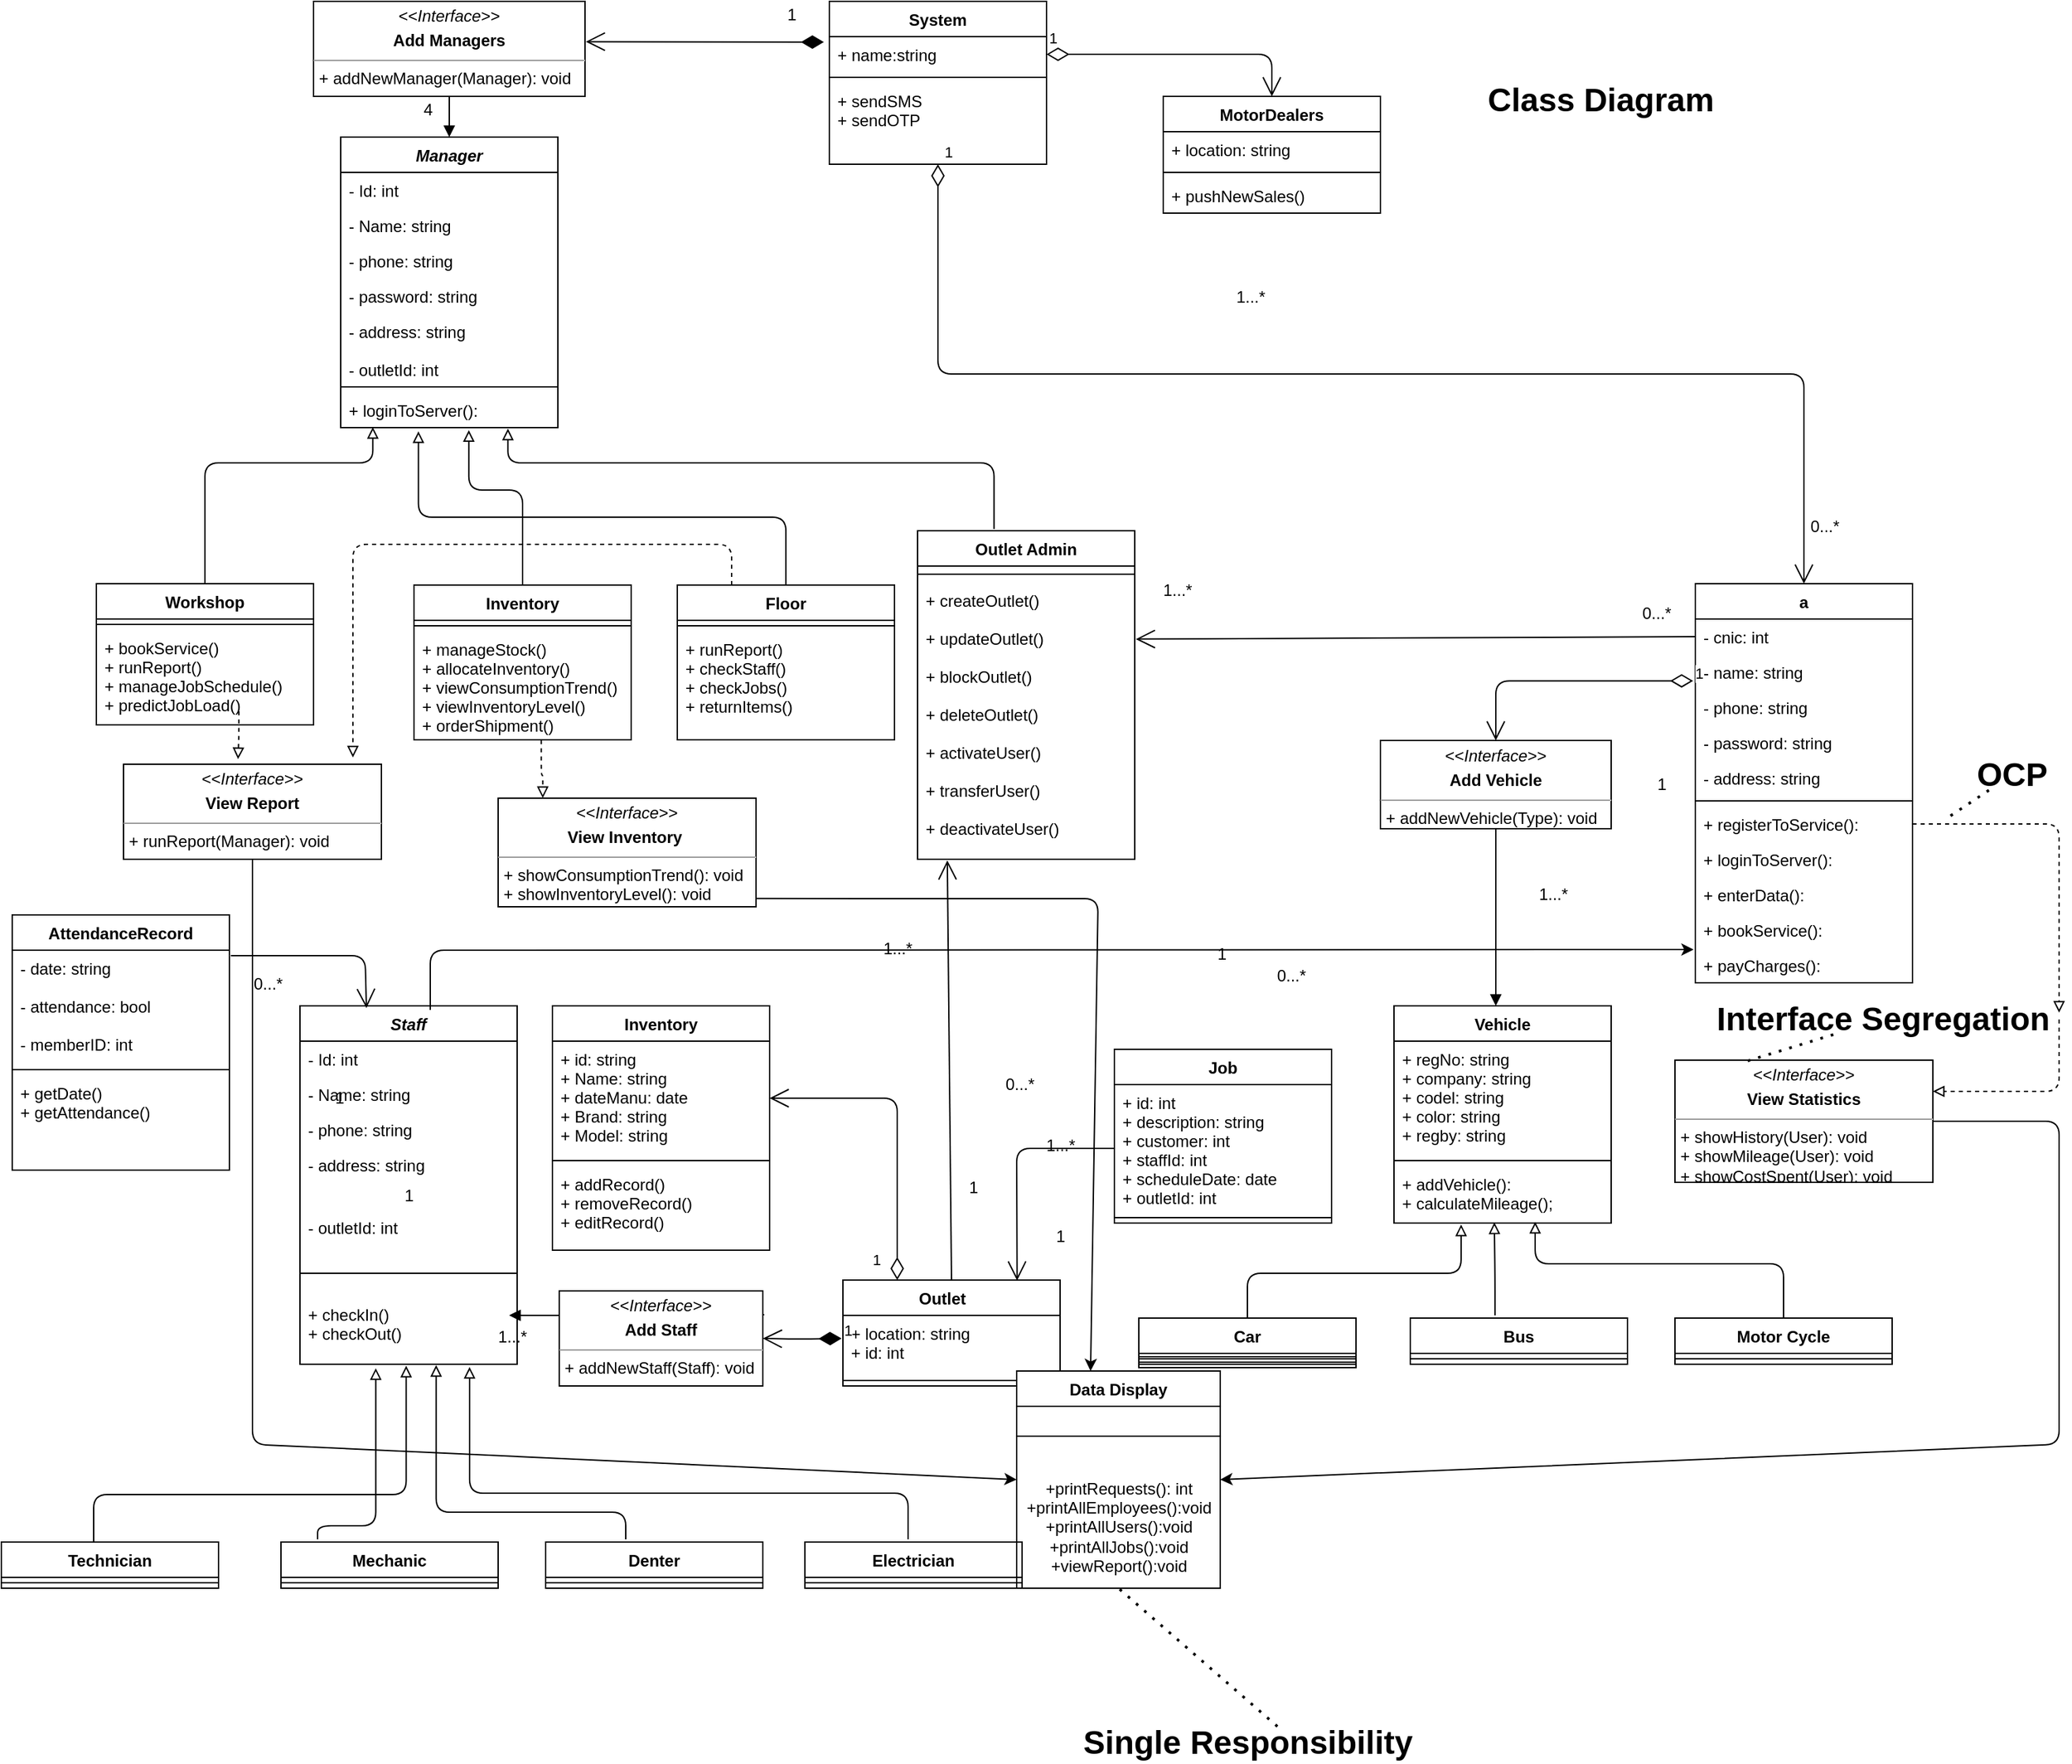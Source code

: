 <mxfile version="20.2.3" type="device"><diagram id="C5RBs43oDa-KdzZeNtuy" name="Page-1"><mxGraphModel dx="4634" dy="8947" grid="1" gridSize="10" guides="1" tooltips="1" connect="1" arrows="1" fold="1" page="1" pageScale="1" pageWidth="827" pageHeight="1169" math="0" shadow="0"><root><mxCell id="WIyWlLk6GJQsqaUBKTNV-0"/><mxCell id="WIyWlLk6GJQsqaUBKTNV-1" parent="WIyWlLk6GJQsqaUBKTNV-0"/><mxCell id="b0zHj504cMu1iplkl8g_-4" value="a" style="swimlane;fontStyle=1;align=center;verticalAlign=top;childLayout=stackLayout;horizontal=1;startSize=26;horizontalStack=0;resizeParent=1;resizeParentMax=0;resizeLast=0;collapsible=1;marginBottom=0;" parent="WIyWlLk6GJQsqaUBKTNV-1" vertex="1"><mxGeometry x="-2060" y="-7754" width="160" height="294" as="geometry"><mxRectangle x="1400" y="380" width="60" height="26" as="alternateBounds"/></mxGeometry></mxCell><mxCell id="b0zHj504cMu1iplkl8g_-5" value="- cnic: int&#10;" style="text;strokeColor=none;fillColor=none;align=left;verticalAlign=top;spacingLeft=4;spacingRight=4;overflow=hidden;rotatable=0;points=[[0,0.5],[1,0.5]];portConstraint=eastwest;" parent="b0zHj504cMu1iplkl8g_-4" vertex="1"><mxGeometry y="26" width="160" height="26" as="geometry"/></mxCell><mxCell id="b0zHj504cMu1iplkl8g_-8" value="- name: string&#10;&#10;" style="text;strokeColor=none;fillColor=none;align=left;verticalAlign=top;spacingLeft=4;spacingRight=4;overflow=hidden;rotatable=0;points=[[0,0.5],[1,0.5]];portConstraint=eastwest;" parent="b0zHj504cMu1iplkl8g_-4" vertex="1"><mxGeometry y="52" width="160" height="26" as="geometry"/></mxCell><mxCell id="b0zHj504cMu1iplkl8g_-9" value="- phone: string&#10;&#10;" style="text;strokeColor=none;fillColor=none;align=left;verticalAlign=top;spacingLeft=4;spacingRight=4;overflow=hidden;rotatable=0;points=[[0,0.5],[1,0.5]];portConstraint=eastwest;" parent="b0zHj504cMu1iplkl8g_-4" vertex="1"><mxGeometry y="78" width="160" height="26" as="geometry"/></mxCell><mxCell id="b0zHj504cMu1iplkl8g_-7" value="- password: string" style="text;strokeColor=none;fillColor=none;align=left;verticalAlign=top;spacingLeft=4;spacingRight=4;overflow=hidden;rotatable=0;points=[[0,0.5],[1,0.5]];portConstraint=eastwest;" parent="b0zHj504cMu1iplkl8g_-4" vertex="1"><mxGeometry y="104" width="160" height="26" as="geometry"/></mxCell><mxCell id="b0zHj504cMu1iplkl8g_-12" value="- address: string" style="text;strokeColor=none;fillColor=none;align=left;verticalAlign=top;spacingLeft=4;spacingRight=4;overflow=hidden;rotatable=0;points=[[0,0.5],[1,0.5]];portConstraint=eastwest;" parent="b0zHj504cMu1iplkl8g_-4" vertex="1"><mxGeometry y="130" width="160" height="26" as="geometry"/></mxCell><mxCell id="b0zHj504cMu1iplkl8g_-6" value="" style="line;strokeWidth=1;fillColor=none;align=left;verticalAlign=middle;spacingTop=-1;spacingLeft=3;spacingRight=3;rotatable=0;labelPosition=right;points=[];portConstraint=eastwest;" parent="b0zHj504cMu1iplkl8g_-4" vertex="1"><mxGeometry y="156" width="160" height="8" as="geometry"/></mxCell><mxCell id="b0zHj504cMu1iplkl8g_-10" value="+ registerToService(): &#10;&#10;" style="text;strokeColor=none;fillColor=none;align=left;verticalAlign=top;spacingLeft=4;spacingRight=4;overflow=hidden;rotatable=0;points=[[0,0.5],[1,0.5]];portConstraint=eastwest;" parent="b0zHj504cMu1iplkl8g_-4" vertex="1"><mxGeometry y="164" width="160" height="26" as="geometry"/></mxCell><mxCell id="b0zHj504cMu1iplkl8g_-17" value="+ loginToServer(): &#10;&#10;" style="text;strokeColor=none;fillColor=none;align=left;verticalAlign=top;spacingLeft=4;spacingRight=4;overflow=hidden;rotatable=0;points=[[0,0.5],[1,0.5]];portConstraint=eastwest;" parent="b0zHj504cMu1iplkl8g_-4" vertex="1"><mxGeometry y="190" width="160" height="26" as="geometry"/></mxCell><mxCell id="b0zHj504cMu1iplkl8g_-18" value="+ enterData(): &#10;&#10;" style="text;strokeColor=none;fillColor=none;align=left;verticalAlign=top;spacingLeft=4;spacingRight=4;overflow=hidden;rotatable=0;points=[[0,0.5],[1,0.5]];portConstraint=eastwest;" parent="b0zHj504cMu1iplkl8g_-4" vertex="1"><mxGeometry y="216" width="160" height="26" as="geometry"/></mxCell><mxCell id="b0zHj504cMu1iplkl8g_-19" value="+ bookService(): &#10;&#10;" style="text;strokeColor=none;fillColor=none;align=left;verticalAlign=top;spacingLeft=4;spacingRight=4;overflow=hidden;rotatable=0;points=[[0,0.5],[1,0.5]];portConstraint=eastwest;" parent="b0zHj504cMu1iplkl8g_-4" vertex="1"><mxGeometry y="242" width="160" height="26" as="geometry"/></mxCell><mxCell id="b0zHj504cMu1iplkl8g_-20" value="+ payCharges(): &#10;&#10;" style="text;strokeColor=none;fillColor=none;align=left;verticalAlign=top;spacingLeft=4;spacingRight=4;overflow=hidden;rotatable=0;points=[[0,0.5],[1,0.5]];portConstraint=eastwest;" parent="b0zHj504cMu1iplkl8g_-4" vertex="1"><mxGeometry y="268" width="160" height="26" as="geometry"/></mxCell><mxCell id="b0zHj504cMu1iplkl8g_-13" value="Manager" style="swimlane;fontStyle=3;align=center;verticalAlign=top;childLayout=stackLayout;horizontal=1;startSize=26;horizontalStack=0;resizeParent=1;resizeParentMax=0;resizeLast=0;collapsible=1;marginBottom=0;" parent="WIyWlLk6GJQsqaUBKTNV-1" vertex="1"><mxGeometry x="-3058" y="-8083" width="160" height="214" as="geometry"/></mxCell><mxCell id="b0zHj504cMu1iplkl8g_-14" value="- Id: int" style="text;strokeColor=none;fillColor=none;align=left;verticalAlign=top;spacingLeft=4;spacingRight=4;overflow=hidden;rotatable=0;points=[[0,0.5],[1,0.5]];portConstraint=eastwest;" parent="b0zHj504cMu1iplkl8g_-13" vertex="1"><mxGeometry y="26" width="160" height="26" as="geometry"/></mxCell><mxCell id="b0zHj504cMu1iplkl8g_-22" value="- Name: string" style="text;strokeColor=none;fillColor=none;align=left;verticalAlign=top;spacingLeft=4;spacingRight=4;overflow=hidden;rotatable=0;points=[[0,0.5],[1,0.5]];portConstraint=eastwest;" parent="b0zHj504cMu1iplkl8g_-13" vertex="1"><mxGeometry y="52" width="160" height="26" as="geometry"/></mxCell><mxCell id="b0zHj504cMu1iplkl8g_-28" value="- phone: string" style="text;strokeColor=none;fillColor=none;align=left;verticalAlign=top;spacingLeft=4;spacingRight=4;overflow=hidden;rotatable=0;points=[[0,0.5],[1,0.5]];portConstraint=eastwest;" parent="b0zHj504cMu1iplkl8g_-13" vertex="1"><mxGeometry y="78" width="160" height="26" as="geometry"/></mxCell><mxCell id="b0zHj504cMu1iplkl8g_-29" value="- password: string" style="text;strokeColor=none;fillColor=none;align=left;verticalAlign=top;spacingLeft=4;spacingRight=4;overflow=hidden;rotatable=0;points=[[0,0.5],[1,0.5]];portConstraint=eastwest;" parent="b0zHj504cMu1iplkl8g_-13" vertex="1"><mxGeometry y="104" width="160" height="26" as="geometry"/></mxCell><mxCell id="b0zHj504cMu1iplkl8g_-37" value="- address: string&#10;&#10;- outletId: int" style="text;strokeColor=none;fillColor=none;align=left;verticalAlign=top;spacingLeft=4;spacingRight=4;overflow=hidden;rotatable=0;points=[[0,0.5],[1,0.5]];portConstraint=eastwest;" parent="b0zHj504cMu1iplkl8g_-13" vertex="1"><mxGeometry y="130" width="160" height="50" as="geometry"/></mxCell><mxCell id="b0zHj504cMu1iplkl8g_-15" value="" style="line;strokeWidth=1;fillColor=none;align=left;verticalAlign=middle;spacingTop=-1;spacingLeft=3;spacingRight=3;rotatable=0;labelPosition=right;points=[];portConstraint=eastwest;" parent="b0zHj504cMu1iplkl8g_-13" vertex="1"><mxGeometry y="180" width="160" height="8" as="geometry"/></mxCell><mxCell id="b0zHj504cMu1iplkl8g_-16" value="+ loginToServer(): " style="text;strokeColor=none;fillColor=none;align=left;verticalAlign=top;spacingLeft=4;spacingRight=4;overflow=hidden;rotatable=0;points=[[0,0.5],[1,0.5]];portConstraint=eastwest;" parent="b0zHj504cMu1iplkl8g_-13" vertex="1"><mxGeometry y="188" width="160" height="26" as="geometry"/></mxCell><mxCell id="b0zHj504cMu1iplkl8g_-43" value="Floor" style="swimlane;fontStyle=1;align=center;verticalAlign=top;childLayout=stackLayout;horizontal=1;startSize=26;horizontalStack=0;resizeParent=1;resizeParentMax=0;resizeLast=0;collapsible=1;marginBottom=0;" parent="WIyWlLk6GJQsqaUBKTNV-1" vertex="1"><mxGeometry x="-2810" y="-7753" width="160" height="114" as="geometry"/></mxCell><mxCell id="b0zHj504cMu1iplkl8g_-45" value="" style="line;strokeWidth=1;fillColor=none;align=left;verticalAlign=middle;spacingTop=-1;spacingLeft=3;spacingRight=3;rotatable=0;labelPosition=right;points=[];portConstraint=eastwest;" parent="b0zHj504cMu1iplkl8g_-43" vertex="1"><mxGeometry y="26" width="160" height="8" as="geometry"/></mxCell><mxCell id="b0zHj504cMu1iplkl8g_-46" value="+ runReport()&#10;+ checkStaff()&#10;+ checkJobs()&#10;+ returnItems()" style="text;strokeColor=none;fillColor=none;align=left;verticalAlign=top;spacingLeft=4;spacingRight=4;overflow=hidden;rotatable=0;points=[[0,0.5],[1,0.5]];portConstraint=eastwest;" parent="b0zHj504cMu1iplkl8g_-43" vertex="1"><mxGeometry y="34" width="160" height="80" as="geometry"/></mxCell><mxCell id="b0zHj504cMu1iplkl8g_-47" value="Inventory" style="swimlane;fontStyle=1;align=center;verticalAlign=top;childLayout=stackLayout;horizontal=1;startSize=26;horizontalStack=0;resizeParent=1;resizeParentMax=0;resizeLast=0;collapsible=1;marginBottom=0;" parent="WIyWlLk6GJQsqaUBKTNV-1" vertex="1"><mxGeometry x="-3004" y="-7753" width="160" height="114" as="geometry"/></mxCell><mxCell id="b0zHj504cMu1iplkl8g_-49" value="" style="line;strokeWidth=1;fillColor=none;align=left;verticalAlign=middle;spacingTop=-1;spacingLeft=3;spacingRight=3;rotatable=0;labelPosition=right;points=[];portConstraint=eastwest;" parent="b0zHj504cMu1iplkl8g_-47" vertex="1"><mxGeometry y="26" width="160" height="8" as="geometry"/></mxCell><mxCell id="b0zHj504cMu1iplkl8g_-50" value="+ manageStock()&#10;+ allocateInventory()&#10;+ viewConsumptionTrend()&#10;+ viewInventoryLevel()&#10;+ orderShipment()" style="text;strokeColor=none;fillColor=none;align=left;verticalAlign=top;spacingLeft=4;spacingRight=4;overflow=hidden;rotatable=0;points=[[0,0.5],[1,0.5]];portConstraint=eastwest;" parent="b0zHj504cMu1iplkl8g_-47" vertex="1"><mxGeometry y="34" width="160" height="80" as="geometry"/></mxCell><mxCell id="b0zHj504cMu1iplkl8g_-51" value="Workshop" style="swimlane;fontStyle=1;align=center;verticalAlign=top;childLayout=stackLayout;horizontal=1;startSize=26;horizontalStack=0;resizeParent=1;resizeParentMax=0;resizeLast=0;collapsible=1;marginBottom=0;" parent="WIyWlLk6GJQsqaUBKTNV-1" vertex="1"><mxGeometry x="-3238" y="-7754" width="160" height="104" as="geometry"/></mxCell><mxCell id="b0zHj504cMu1iplkl8g_-53" value="" style="line;strokeWidth=1;fillColor=none;align=left;verticalAlign=middle;spacingTop=-1;spacingLeft=3;spacingRight=3;rotatable=0;labelPosition=right;points=[];portConstraint=eastwest;" parent="b0zHj504cMu1iplkl8g_-51" vertex="1"><mxGeometry y="26" width="160" height="8" as="geometry"/></mxCell><mxCell id="b0zHj504cMu1iplkl8g_-54" value="+ bookService()&#10;+ runReport()&#10;+ manageJobSchedule()&#10;+ predictJobLoad()" style="text;strokeColor=none;fillColor=none;align=left;verticalAlign=top;spacingLeft=4;spacingRight=4;overflow=hidden;rotatable=0;points=[[0,0.5],[1,0.5]];portConstraint=eastwest;" parent="b0zHj504cMu1iplkl8g_-51" vertex="1"><mxGeometry y="34" width="160" height="70" as="geometry"/></mxCell><mxCell id="b0zHj504cMu1iplkl8g_-55" value="" style="endArrow=block;html=1;endFill=0;edgeStyle=elbowEdgeStyle;elbow=vertical;exitX=0.5;exitY=0;exitDx=0;exitDy=0;entryX=0.148;entryY=0.988;entryDx=0;entryDy=0;entryPerimeter=0;" parent="WIyWlLk6GJQsqaUBKTNV-1" source="b0zHj504cMu1iplkl8g_-51" target="b0zHj504cMu1iplkl8g_-16" edge="1"><mxGeometry width="160" relative="1" as="geometry"><mxPoint x="-3078" y="-7853" as="sourcePoint"/><mxPoint x="-2918" y="-7853" as="targetPoint"/><Array as="points"><mxPoint x="-3008" y="-7843"/></Array></mxGeometry></mxCell><mxCell id="b0zHj504cMu1iplkl8g_-56" value="" style="endArrow=block;html=1;endFill=0;edgeStyle=elbowEdgeStyle;elbow=vertical;exitX=0.5;exitY=0;exitDx=0;exitDy=0;entryX=0.59;entryY=1.071;entryDx=0;entryDy=0;entryPerimeter=0;" parent="WIyWlLk6GJQsqaUBKTNV-1" source="b0zHj504cMu1iplkl8g_-47" target="b0zHj504cMu1iplkl8g_-16" edge="1"><mxGeometry width="160" relative="1" as="geometry"><mxPoint x="-3078" y="-7853" as="sourcePoint"/><mxPoint x="-2928" y="-7853" as="targetPoint"/><Array as="points"><mxPoint x="-2938" y="-7823"/><mxPoint x="-2968" y="-7793"/></Array></mxGeometry></mxCell><mxCell id="b0zHj504cMu1iplkl8g_-57" value="" style="endArrow=block;html=1;endFill=0;edgeStyle=elbowEdgeStyle;elbow=vertical;exitX=0.5;exitY=0;exitDx=0;exitDy=0;entryX=0.358;entryY=1.108;entryDx=0;entryDy=0;entryPerimeter=0;" parent="WIyWlLk6GJQsqaUBKTNV-1" source="b0zHj504cMu1iplkl8g_-43" target="b0zHj504cMu1iplkl8g_-16" edge="1"><mxGeometry width="160" relative="1" as="geometry"><mxPoint x="-3078" y="-7853" as="sourcePoint"/><mxPoint x="-2988" y="-7868" as="targetPoint"/><Array as="points"><mxPoint x="-2868" y="-7803"/><mxPoint x="-2828" y="-7813"/></Array></mxGeometry></mxCell><mxCell id="5NGVLAULUCb1kRHzk1OP-0" value="Outlet Admin" style="swimlane;fontStyle=1;align=center;verticalAlign=top;childLayout=stackLayout;horizontal=1;startSize=26;horizontalStack=0;resizeParent=1;resizeParentMax=0;resizeLast=0;collapsible=1;marginBottom=0;" parent="WIyWlLk6GJQsqaUBKTNV-1" vertex="1"><mxGeometry x="-2633" y="-7793" width="160" height="242" as="geometry"/></mxCell><mxCell id="5NGVLAULUCb1kRHzk1OP-6" value="" style="line;strokeWidth=1;fillColor=none;align=left;verticalAlign=middle;spacingTop=-1;spacingLeft=3;spacingRight=3;rotatable=0;labelPosition=right;points=[];portConstraint=eastwest;" parent="5NGVLAULUCb1kRHzk1OP-0" vertex="1"><mxGeometry y="26" width="160" height="12" as="geometry"/></mxCell><mxCell id="5NGVLAULUCb1kRHzk1OP-7" value="+ createOutlet()&#10;&#10;+ updateOutlet()&#10;&#10;+ blockOutlet()&#10;&#10;+ deleteOutlet()&#10;&#10;+ activateUser()&#10;&#10;+ transferUser()&#10;&#10;+ deactivateUser()" style="text;strokeColor=none;fillColor=none;align=left;verticalAlign=top;spacingLeft=4;spacingRight=4;overflow=hidden;rotatable=0;points=[[0,0.5],[1,0.5]];portConstraint=eastwest;" parent="5NGVLAULUCb1kRHzk1OP-0" vertex="1"><mxGeometry y="38" width="160" height="204" as="geometry"/></mxCell><mxCell id="5NGVLAULUCb1kRHzk1OP-8" value="" style="endArrow=block;html=1;endFill=0;edgeStyle=elbowEdgeStyle;elbow=vertical;exitX=0.352;exitY=-0.005;exitDx=0;exitDy=0;exitPerimeter=0;entryX=0.77;entryY=1.03;entryDx=0;entryDy=0;entryPerimeter=0;" parent="WIyWlLk6GJQsqaUBKTNV-1" source="5NGVLAULUCb1kRHzk1OP-0" target="b0zHj504cMu1iplkl8g_-16" edge="1"><mxGeometry width="160" relative="1" as="geometry"><mxPoint x="-2474.4" y="-7772.19" as="sourcePoint"/><mxPoint x="-2918" y="-7853" as="targetPoint"/><Array as="points"><mxPoint x="-2808" y="-7843"/><mxPoint x="-2878" y="-7853"/><mxPoint x="-2648" y="-7857"/><mxPoint x="-2888" y="-7503"/><mxPoint x="-2524.4" y="-7822.19"/></Array></mxGeometry></mxCell><mxCell id="DLVpcoAy-2oTK5VUTXc0-1" value="1...*" style="text;strokeColor=none;fillColor=none;align=left;verticalAlign=top;spacingLeft=4;spacingRight=4;overflow=hidden;rotatable=0;points=[[0,0.5],[1,0.5]];portConstraint=eastwest;" parent="WIyWlLk6GJQsqaUBKTNV-1" vertex="1"><mxGeometry x="-2458" y="-7763" width="40" height="22" as="geometry"/></mxCell><mxCell id="DLVpcoAy-2oTK5VUTXc0-2" value="0...*" style="text;strokeColor=none;fillColor=none;align=left;verticalAlign=top;spacingLeft=4;spacingRight=4;overflow=hidden;rotatable=0;points=[[0,0.5],[1,0.5]];portConstraint=eastwest;" parent="WIyWlLk6GJQsqaUBKTNV-1" vertex="1"><mxGeometry x="-2105" y="-7746" width="40" height="22" as="geometry"/></mxCell><mxCell id="DLVpcoAy-2oTK5VUTXc0-5" value="Outlet    " style="swimlane;fontStyle=1;align=center;verticalAlign=top;childLayout=stackLayout;horizontal=1;startSize=26;horizontalStack=0;resizeParent=1;resizeParentMax=0;resizeLast=0;collapsible=1;marginBottom=0;" parent="WIyWlLk6GJQsqaUBKTNV-1" vertex="1"><mxGeometry x="-2688" y="-7241" width="160" height="78" as="geometry"/></mxCell><mxCell id="DLVpcoAy-2oTK5VUTXc0-6" value="+ location: string&#10;+ id: int" style="text;strokeColor=none;fillColor=none;align=left;verticalAlign=top;spacingLeft=4;spacingRight=4;overflow=hidden;rotatable=0;points=[[0,0.5],[1,0.5]];portConstraint=eastwest;" parent="DLVpcoAy-2oTK5VUTXc0-5" vertex="1"><mxGeometry y="26" width="160" height="44" as="geometry"/></mxCell><mxCell id="DLVpcoAy-2oTK5VUTXc0-7" value="" style="line;strokeWidth=1;fillColor=none;align=left;verticalAlign=middle;spacingTop=-1;spacingLeft=3;spacingRight=3;rotatable=0;labelPosition=right;points=[];portConstraint=eastwest;" parent="DLVpcoAy-2oTK5VUTXc0-5" vertex="1"><mxGeometry y="70" width="160" height="8" as="geometry"/></mxCell><mxCell id="DLVpcoAy-2oTK5VUTXc0-11" value="1" style="text;strokeColor=none;fillColor=none;align=left;verticalAlign=top;spacingLeft=4;spacingRight=4;overflow=hidden;rotatable=0;points=[[0,0.5],[1,0.5]];portConstraint=eastwest;" parent="WIyWlLk6GJQsqaUBKTNV-1" vertex="1"><mxGeometry x="-2418" y="-7495" width="20" height="22" as="geometry"/></mxCell><mxCell id="DLVpcoAy-2oTK5VUTXc0-12" value="1&#10;" style="text;strokeColor=none;fillColor=none;align=left;verticalAlign=top;spacingLeft=4;spacingRight=4;overflow=hidden;rotatable=0;points=[[0,0.5],[1,0.5]];portConstraint=eastwest;" parent="WIyWlLk6GJQsqaUBKTNV-1" vertex="1"><mxGeometry x="-2758" y="-7233" width="40" height="22" as="geometry"/></mxCell><mxCell id="DLVpcoAy-2oTK5VUTXc0-14" value="1" style="text;strokeColor=none;fillColor=none;align=left;verticalAlign=top;spacingLeft=4;spacingRight=4;overflow=hidden;rotatable=0;points=[[0,0.5],[1,0.5]];portConstraint=eastwest;" parent="WIyWlLk6GJQsqaUBKTNV-1" vertex="1"><mxGeometry x="-2601" y="-7323" width="20" height="22" as="geometry"/></mxCell><mxCell id="DLVpcoAy-2oTK5VUTXc0-66" style="edgeStyle=orthogonalEdgeStyle;rounded=0;orthogonalLoop=1;jettySize=auto;html=1;entryX=0.5;entryY=0;entryDx=0;entryDy=0;strokeColor=none;" parent="WIyWlLk6GJQsqaUBKTNV-1" source="DLVpcoAy-2oTK5VUTXc0-16" edge="1"><mxGeometry relative="1" as="geometry"><mxPoint x="-3228" y="-7513" as="targetPoint"/></mxGeometry></mxCell><mxCell id="DLVpcoAy-2oTK5VUTXc0-16" value="Staff" style="swimlane;fontStyle=3;align=center;verticalAlign=top;childLayout=stackLayout;horizontal=1;startSize=26;horizontalStack=0;resizeParent=1;resizeParentMax=0;resizeLast=0;collapsible=1;marginBottom=0;" parent="WIyWlLk6GJQsqaUBKTNV-1" vertex="1"><mxGeometry x="-3088" y="-7443" width="160" height="264" as="geometry"/></mxCell><mxCell id="DLVpcoAy-2oTK5VUTXc0-17" value="- Id: int" style="text;strokeColor=none;fillColor=none;align=left;verticalAlign=top;spacingLeft=4;spacingRight=4;overflow=hidden;rotatable=0;points=[[0,0.5],[1,0.5]];portConstraint=eastwest;" parent="DLVpcoAy-2oTK5VUTXc0-16" vertex="1"><mxGeometry y="26" width="160" height="26" as="geometry"/></mxCell><mxCell id="DLVpcoAy-2oTK5VUTXc0-18" value="- Name: string" style="text;strokeColor=none;fillColor=none;align=left;verticalAlign=top;spacingLeft=4;spacingRight=4;overflow=hidden;rotatable=0;points=[[0,0.5],[1,0.5]];portConstraint=eastwest;" parent="DLVpcoAy-2oTK5VUTXc0-16" vertex="1"><mxGeometry y="52" width="160" height="26" as="geometry"/></mxCell><mxCell id="DLVpcoAy-2oTK5VUTXc0-19" value="- phone: string" style="text;strokeColor=none;fillColor=none;align=left;verticalAlign=top;spacingLeft=4;spacingRight=4;overflow=hidden;rotatable=0;points=[[0,0.5],[1,0.5]];portConstraint=eastwest;" parent="DLVpcoAy-2oTK5VUTXc0-16" vertex="1"><mxGeometry y="78" width="160" height="26" as="geometry"/></mxCell><mxCell id="DLVpcoAy-2oTK5VUTXc0-20" value="- address: string" style="text;strokeColor=none;fillColor=none;align=left;verticalAlign=top;spacingLeft=4;spacingRight=4;overflow=hidden;rotatable=0;points=[[0,0.5],[1,0.5]];portConstraint=eastwest;" parent="DLVpcoAy-2oTK5VUTXc0-16" vertex="1"><mxGeometry y="104" width="160" height="26" as="geometry"/></mxCell><mxCell id="MZCbKYlG8Q2o2EMKQ1zj-44" value="1" style="text;html=1;align=center;verticalAlign=middle;resizable=0;points=[];autosize=1;" parent="DLVpcoAy-2oTK5VUTXc0-16" vertex="1"><mxGeometry y="130" width="160" height="20" as="geometry"/></mxCell><mxCell id="DLVpcoAy-2oTK5VUTXc0-21" value="- outletId: int" style="text;strokeColor=none;fillColor=none;align=left;verticalAlign=top;spacingLeft=4;spacingRight=4;overflow=hidden;rotatable=0;points=[[0,0.5],[1,0.5]];portConstraint=eastwest;" parent="DLVpcoAy-2oTK5VUTXc0-16" vertex="1"><mxGeometry y="150" width="160" height="30" as="geometry"/></mxCell><mxCell id="DLVpcoAy-2oTK5VUTXc0-22" value="" style="line;strokeWidth=1;fillColor=none;align=left;verticalAlign=middle;spacingTop=-1;spacingLeft=3;spacingRight=3;rotatable=0;labelPosition=right;points=[];portConstraint=eastwest;" parent="DLVpcoAy-2oTK5VUTXc0-16" vertex="1"><mxGeometry y="180" width="160" height="34" as="geometry"/></mxCell><mxCell id="DLVpcoAy-2oTK5VUTXc0-23" value="+ checkIn()&#10;+ checkOut()" style="text;strokeColor=none;fillColor=none;align=left;verticalAlign=top;spacingLeft=4;spacingRight=4;overflow=hidden;rotatable=0;points=[[0,0.5],[1,0.5]];portConstraint=eastwest;" parent="DLVpcoAy-2oTK5VUTXc0-16" vertex="1"><mxGeometry y="214" width="160" height="50" as="geometry"/></mxCell><mxCell id="DLVpcoAy-2oTK5VUTXc0-24" value="Electrician" style="swimlane;fontStyle=1;align=center;verticalAlign=top;childLayout=stackLayout;horizontal=1;startSize=26;horizontalStack=0;resizeParent=1;resizeParentMax=0;resizeLast=0;collapsible=1;marginBottom=0;" parent="WIyWlLk6GJQsqaUBKTNV-1" vertex="1"><mxGeometry x="-2716" y="-7048" width="160" height="34" as="geometry"/></mxCell><mxCell id="DLVpcoAy-2oTK5VUTXc0-26" value="" style="line;strokeWidth=1;fillColor=none;align=left;verticalAlign=middle;spacingTop=-1;spacingLeft=3;spacingRight=3;rotatable=0;labelPosition=right;points=[];portConstraint=eastwest;" parent="DLVpcoAy-2oTK5VUTXc0-24" vertex="1"><mxGeometry y="26" width="160" height="8" as="geometry"/></mxCell><mxCell id="DLVpcoAy-2oTK5VUTXc0-28" value="Denter" style="swimlane;fontStyle=1;align=center;verticalAlign=top;childLayout=stackLayout;horizontal=1;startSize=26;horizontalStack=0;resizeParent=1;resizeParentMax=0;resizeLast=0;collapsible=1;marginBottom=0;" parent="WIyWlLk6GJQsqaUBKTNV-1" vertex="1"><mxGeometry x="-2907" y="-7048" width="160" height="34" as="geometry"/></mxCell><mxCell id="DLVpcoAy-2oTK5VUTXc0-30" value="" style="line;strokeWidth=1;fillColor=none;align=left;verticalAlign=middle;spacingTop=-1;spacingLeft=3;spacingRight=3;rotatable=0;labelPosition=right;points=[];portConstraint=eastwest;" parent="DLVpcoAy-2oTK5VUTXc0-28" vertex="1"><mxGeometry y="26" width="160" height="8" as="geometry"/></mxCell><mxCell id="DLVpcoAy-2oTK5VUTXc0-32" value="Technician" style="swimlane;fontStyle=1;align=center;verticalAlign=top;childLayout=stackLayout;horizontal=1;startSize=26;horizontalStack=0;resizeParent=1;resizeParentMax=0;resizeLast=0;collapsible=1;marginBottom=0;" parent="WIyWlLk6GJQsqaUBKTNV-1" vertex="1"><mxGeometry x="-3308" y="-7048" width="160" height="34" as="geometry"/></mxCell><mxCell id="DLVpcoAy-2oTK5VUTXc0-34" value="" style="line;strokeWidth=1;fillColor=none;align=left;verticalAlign=middle;spacingTop=-1;spacingLeft=3;spacingRight=3;rotatable=0;labelPosition=right;points=[];portConstraint=eastwest;" parent="DLVpcoAy-2oTK5VUTXc0-32" vertex="1"><mxGeometry y="26" width="160" height="8" as="geometry"/></mxCell><mxCell id="DLVpcoAy-2oTK5VUTXc0-36" value="" style="endArrow=block;html=1;endFill=0;edgeStyle=elbowEdgeStyle;elbow=vertical;entryX=0.489;entryY=1.022;entryDx=0;entryDy=0;entryPerimeter=0;exitX=0.425;exitY=0;exitDx=0;exitDy=0;exitPerimeter=0;" parent="WIyWlLk6GJQsqaUBKTNV-1" source="DLVpcoAy-2oTK5VUTXc0-32" target="DLVpcoAy-2oTK5VUTXc0-23" edge="1"><mxGeometry width="160" relative="1" as="geometry"><mxPoint x="-3228" y="-7070" as="sourcePoint"/><mxPoint x="-3038" y="-7059" as="targetPoint"/><Array as="points"><mxPoint x="-3118" y="-7083"/><mxPoint x="-3198" y="-7094"/><mxPoint x="-3148" y="-7064"/></Array></mxGeometry></mxCell><mxCell id="DLVpcoAy-2oTK5VUTXc0-37" value="" style="endArrow=block;html=1;endFill=0;edgeStyle=elbowEdgeStyle;elbow=vertical;entryX=0.627;entryY=1.013;entryDx=0;entryDy=0;entryPerimeter=0;" parent="WIyWlLk6GJQsqaUBKTNV-1" target="DLVpcoAy-2oTK5VUTXc0-23" edge="1"><mxGeometry width="160" relative="1" as="geometry"><mxPoint x="-2848" y="-7050" as="sourcePoint"/><mxPoint x="-3048" y="-7059" as="targetPoint"/><Array as="points"><mxPoint x="-2920" y="-7070"/><mxPoint x="-2978" y="-7023"/><mxPoint x="-3028" y="-7034"/><mxPoint x="-2988" y="-7094"/></Array></mxGeometry></mxCell><mxCell id="DLVpcoAy-2oTK5VUTXc0-38" value="" style="endArrow=block;html=1;endFill=0;edgeStyle=elbowEdgeStyle;elbow=vertical;entryX=0.781;entryY=1.041;entryDx=0;entryDy=0;entryPerimeter=0;" parent="WIyWlLk6GJQsqaUBKTNV-1" target="DLVpcoAy-2oTK5VUTXc0-23" edge="1"><mxGeometry width="160" relative="1" as="geometry"><mxPoint x="-2640" y="-7050" as="sourcePoint"/><mxPoint x="-2798" y="-7169" as="targetPoint"/><Array as="points"><mxPoint x="-2938" y="-7084"/></Array></mxGeometry></mxCell><mxCell id="DLVpcoAy-2oTK5VUTXc0-39" value="Mechanic" style="swimlane;fontStyle=1;align=center;verticalAlign=top;childLayout=stackLayout;horizontal=1;startSize=26;horizontalStack=0;resizeParent=1;resizeParentMax=0;resizeLast=0;collapsible=1;marginBottom=0;" parent="WIyWlLk6GJQsqaUBKTNV-1" vertex="1"><mxGeometry x="-3102" y="-7048" width="160" height="34" as="geometry"><mxRectangle x="-3102" y="-7048" width="90" height="26" as="alternateBounds"/></mxGeometry></mxCell><mxCell id="DLVpcoAy-2oTK5VUTXc0-41" value="" style="line;strokeWidth=1;fillColor=none;align=left;verticalAlign=middle;spacingTop=-1;spacingLeft=3;spacingRight=3;rotatable=0;labelPosition=right;points=[];portConstraint=eastwest;" parent="DLVpcoAy-2oTK5VUTXc0-39" vertex="1"><mxGeometry y="26" width="160" height="8" as="geometry"/></mxCell><mxCell id="DLVpcoAy-2oTK5VUTXc0-43" value="" style="endArrow=block;html=1;endFill=0;edgeStyle=elbowEdgeStyle;elbow=vertical;entryX=0.349;entryY=1.059;entryDx=0;entryDy=0;entryPerimeter=0;" parent="WIyWlLk6GJQsqaUBKTNV-1" target="DLVpcoAy-2oTK5VUTXc0-23" edge="1"><mxGeometry width="160" relative="1" as="geometry"><mxPoint x="-3075" y="-7050" as="sourcePoint"/><mxPoint x="-3041.6" y="-7120" as="targetPoint"/><Array as="points"><mxPoint x="-3060" y="-7060"/><mxPoint x="-3062" y="-7023"/><mxPoint x="-3068" y="-7124"/><mxPoint x="-3108" y="-7054"/><mxPoint x="-3188" y="-7084"/><mxPoint x="-3138" y="-7054"/></Array></mxGeometry></mxCell><mxCell id="DLVpcoAy-2oTK5VUTXc0-44" value="1...*" style="text;strokeColor=none;fillColor=none;align=left;verticalAlign=top;spacingLeft=4;spacingRight=4;overflow=hidden;rotatable=0;points=[[0,0.5],[1,0.5]];portConstraint=eastwest;" parent="WIyWlLk6GJQsqaUBKTNV-1" vertex="1"><mxGeometry x="-2948" y="-7213" width="40" height="22" as="geometry"/></mxCell><mxCell id="DLVpcoAy-2oTK5VUTXc0-45" value="System" style="swimlane;fontStyle=1;align=center;verticalAlign=top;childLayout=stackLayout;horizontal=1;startSize=26;horizontalStack=0;resizeParent=1;resizeParentMax=0;resizeLast=0;collapsible=1;marginBottom=0;" parent="WIyWlLk6GJQsqaUBKTNV-1" vertex="1"><mxGeometry x="-2698" y="-8183" width="160" height="120" as="geometry"/></mxCell><mxCell id="DLVpcoAy-2oTK5VUTXc0-46" value="+ name:string" style="text;strokeColor=none;fillColor=none;align=left;verticalAlign=top;spacingLeft=4;spacingRight=4;overflow=hidden;rotatable=0;points=[[0,0.5],[1,0.5]];portConstraint=eastwest;" parent="DLVpcoAy-2oTK5VUTXc0-45" vertex="1"><mxGeometry y="26" width="160" height="26" as="geometry"/></mxCell><mxCell id="DLVpcoAy-2oTK5VUTXc0-47" value="" style="line;strokeWidth=1;fillColor=none;align=left;verticalAlign=middle;spacingTop=-1;spacingLeft=3;spacingRight=3;rotatable=0;labelPosition=right;points=[];portConstraint=eastwest;" parent="DLVpcoAy-2oTK5VUTXc0-45" vertex="1"><mxGeometry y="52" width="160" height="8" as="geometry"/></mxCell><mxCell id="DLVpcoAy-2oTK5VUTXc0-48" value="+ sendSMS&#10;+ sendOTP" style="text;strokeColor=none;fillColor=none;align=left;verticalAlign=top;spacingLeft=4;spacingRight=4;overflow=hidden;rotatable=0;points=[[0,0.5],[1,0.5]];portConstraint=eastwest;" parent="DLVpcoAy-2oTK5VUTXc0-45" vertex="1"><mxGeometry y="60" width="160" height="60" as="geometry"/></mxCell><mxCell id="DLVpcoAy-2oTK5VUTXc0-52" value="MotorDealers" style="swimlane;fontStyle=1;align=center;verticalAlign=top;childLayout=stackLayout;horizontal=1;startSize=26;horizontalStack=0;resizeParent=1;resizeParentMax=0;resizeLast=0;collapsible=1;marginBottom=0;" parent="WIyWlLk6GJQsqaUBKTNV-1" vertex="1"><mxGeometry x="-2452" y="-8113" width="160" height="86" as="geometry"/></mxCell><mxCell id="DLVpcoAy-2oTK5VUTXc0-53" value="+ location: string" style="text;strokeColor=none;fillColor=none;align=left;verticalAlign=top;spacingLeft=4;spacingRight=4;overflow=hidden;rotatable=0;points=[[0,0.5],[1,0.5]];portConstraint=eastwest;" parent="DLVpcoAy-2oTK5VUTXc0-52" vertex="1"><mxGeometry y="26" width="160" height="26" as="geometry"/></mxCell><mxCell id="DLVpcoAy-2oTK5VUTXc0-54" value="" style="line;strokeWidth=1;fillColor=none;align=left;verticalAlign=middle;spacingTop=-1;spacingLeft=3;spacingRight=3;rotatable=0;labelPosition=right;points=[];portConstraint=eastwest;" parent="DLVpcoAy-2oTK5VUTXc0-52" vertex="1"><mxGeometry y="52" width="160" height="8" as="geometry"/></mxCell><mxCell id="DLVpcoAy-2oTK5VUTXc0-55" value="+ pushNewSales()" style="text;strokeColor=none;fillColor=none;align=left;verticalAlign=top;spacingLeft=4;spacingRight=4;overflow=hidden;rotatable=0;points=[[0,0.5],[1,0.5]];portConstraint=eastwest;" parent="DLVpcoAy-2oTK5VUTXc0-52" vertex="1"><mxGeometry y="60" width="160" height="26" as="geometry"/></mxCell><mxCell id="DLVpcoAy-2oTK5VUTXc0-62" value="AttendanceRecord" style="swimlane;fontStyle=1;align=center;verticalAlign=top;childLayout=stackLayout;horizontal=1;startSize=26;horizontalStack=0;resizeParent=1;resizeParentMax=0;resizeLast=0;collapsible=1;marginBottom=0;" parent="WIyWlLk6GJQsqaUBKTNV-1" vertex="1"><mxGeometry x="-3300" y="-7510" width="160" height="188" as="geometry"/></mxCell><mxCell id="DLVpcoAy-2oTK5VUTXc0-63" value="- date: string&#10;&#10;- attendance: bool&#10;&#10;- memberID: int" style="text;strokeColor=none;fillColor=none;align=left;verticalAlign=top;spacingLeft=4;spacingRight=4;overflow=hidden;rotatable=0;points=[[0,0.5],[1,0.5]];portConstraint=eastwest;" parent="DLVpcoAy-2oTK5VUTXc0-62" vertex="1"><mxGeometry y="26" width="160" height="84" as="geometry"/></mxCell><mxCell id="DLVpcoAy-2oTK5VUTXc0-64" value="" style="line;strokeWidth=1;fillColor=none;align=left;verticalAlign=middle;spacingTop=-1;spacingLeft=3;spacingRight=3;rotatable=0;labelPosition=right;points=[];portConstraint=eastwest;" parent="DLVpcoAy-2oTK5VUTXc0-62" vertex="1"><mxGeometry y="110" width="160" height="8" as="geometry"/></mxCell><mxCell id="DLVpcoAy-2oTK5VUTXc0-65" value="+ getDate()&#10;+ getAttendance()" style="text;strokeColor=none;fillColor=none;align=left;verticalAlign=top;spacingLeft=4;spacingRight=4;overflow=hidden;rotatable=0;points=[[0,0.5],[1,0.5]];portConstraint=eastwest;" parent="DLVpcoAy-2oTK5VUTXc0-62" vertex="1"><mxGeometry y="118" width="160" height="70" as="geometry"/></mxCell><mxCell id="DLVpcoAy-2oTK5VUTXc0-72" value="0...*" style="text;strokeColor=none;fillColor=none;align=left;verticalAlign=top;spacingLeft=4;spacingRight=4;overflow=hidden;rotatable=0;points=[[0,0.5],[1,0.5]];portConstraint=eastwest;" parent="WIyWlLk6GJQsqaUBKTNV-1" vertex="1"><mxGeometry x="-3128" y="-7473" width="40" height="22" as="geometry"/></mxCell><mxCell id="DLVpcoAy-2oTK5VUTXc0-73" value="1" style="text;strokeColor=none;fillColor=none;align=left;verticalAlign=top;spacingLeft=4;spacingRight=4;overflow=hidden;rotatable=0;points=[[0,0.5],[1,0.5]];portConstraint=eastwest;" parent="WIyWlLk6GJQsqaUBKTNV-1" vertex="1"><mxGeometry x="-3068" y="-7389" width="40" height="22" as="geometry"/></mxCell><mxCell id="MZCbKYlG8Q2o2EMKQ1zj-1" value="4" style="text;html=1;align=center;verticalAlign=middle;resizable=0;points=[];autosize=1;" parent="WIyWlLk6GJQsqaUBKTNV-1" vertex="1"><mxGeometry x="-3004" y="-8113" width="20" height="20" as="geometry"/></mxCell><mxCell id="MZCbKYlG8Q2o2EMKQ1zj-3" value="1...*" style="text;html=1;align=center;verticalAlign=middle;resizable=0;points=[];autosize=1;" parent="WIyWlLk6GJQsqaUBKTNV-1" vertex="1"><mxGeometry x="-2408" y="-7975" width="40" height="20" as="geometry"/></mxCell><mxCell id="MZCbKYlG8Q2o2EMKQ1zj-5" value="" style="endArrow=open;html=1;endSize=12;startArrow=diamondThin;startSize=14;startFill=1;edgeStyle=orthogonalEdgeStyle;align=left;verticalAlign=bottom;entryX=1.003;entryY=0.424;entryDx=0;entryDy=0;entryPerimeter=0;" parent="WIyWlLk6GJQsqaUBKTNV-1" target="ugVJY03D-bFsj8DGe9IY-3" edge="1"><mxGeometry x="-0.529" y="50" relative="1" as="geometry"><mxPoint x="-2702" y="-8153" as="sourcePoint"/><mxPoint x="-2923" y="-8223" as="targetPoint"/><mxPoint as="offset"/><Array as="points"><mxPoint x="-2877" y="-8153"/></Array></mxGeometry></mxCell><mxCell id="MZCbKYlG8Q2o2EMKQ1zj-6" value="1" style="endArrow=open;html=1;endSize=12;startArrow=diamondThin;startSize=14;startFill=0;edgeStyle=orthogonalEdgeStyle;align=left;verticalAlign=bottom;exitX=1;exitY=0.5;exitDx=0;exitDy=0;entryX=0.5;entryY=0;entryDx=0;entryDy=0;" parent="WIyWlLk6GJQsqaUBKTNV-1" source="DLVpcoAy-2oTK5VUTXc0-46" target="DLVpcoAy-2oTK5VUTXc0-52" edge="1"><mxGeometry x="-1" y="3" relative="1" as="geometry"><mxPoint x="-2448" y="-8073" as="sourcePoint"/><mxPoint x="-2288" y="-8073" as="targetPoint"/></mxGeometry></mxCell><mxCell id="MZCbKYlG8Q2o2EMKQ1zj-7" value="1" style="text;html=1;align=center;verticalAlign=middle;resizable=0;points=[];autosize=1;" parent="WIyWlLk6GJQsqaUBKTNV-1" vertex="1"><mxGeometry x="-2736" y="-8183" width="20" height="20" as="geometry"/></mxCell><mxCell id="MZCbKYlG8Q2o2EMKQ1zj-8" value="1" style="endArrow=open;html=1;endSize=12;startArrow=diamondThin;startSize=14;startFill=0;edgeStyle=orthogonalEdgeStyle;align=left;verticalAlign=bottom;entryX=0.5;entryY=0;entryDx=0;entryDy=0;exitX=0.5;exitY=1;exitDx=0;exitDy=0;exitPerimeter=0;" parent="WIyWlLk6GJQsqaUBKTNV-1" source="DLVpcoAy-2oTK5VUTXc0-48" target="b0zHj504cMu1iplkl8g_-4" edge="1"><mxGeometry x="-1" y="3" relative="1" as="geometry"><mxPoint x="-2428" y="-8013" as="sourcePoint"/><mxPoint x="-2268" y="-8013" as="targetPoint"/></mxGeometry></mxCell><mxCell id="MZCbKYlG8Q2o2EMKQ1zj-9" value="0...*" style="text;html=1;align=center;verticalAlign=middle;resizable=0;points=[];autosize=1;" parent="WIyWlLk6GJQsqaUBKTNV-1" vertex="1"><mxGeometry x="-1985" y="-7806" width="40" height="20" as="geometry"/></mxCell><mxCell id="MZCbKYlG8Q2o2EMKQ1zj-13" value="1" style="endArrow=open;html=1;endSize=12;startArrow=diamondThin;startSize=14;startFill=1;edgeStyle=orthogonalEdgeStyle;align=left;verticalAlign=bottom;entryX=1;entryY=0.5;entryDx=0;entryDy=0;" parent="WIyWlLk6GJQsqaUBKTNV-1" target="ugVJY03D-bFsj8DGe9IY-4" edge="1"><mxGeometry x="-1" y="3" relative="1" as="geometry"><mxPoint x="-2689" y="-7198" as="sourcePoint"/><mxPoint x="-2798" y="-7259" as="targetPoint"/></mxGeometry></mxCell><mxCell id="MZCbKYlG8Q2o2EMKQ1zj-15" value="" style="endArrow=open;endFill=1;endSize=12;html=1;exitX=0.5;exitY=0;exitDx=0;exitDy=0;entryX=0.137;entryY=1.004;entryDx=0;entryDy=0;entryPerimeter=0;" parent="WIyWlLk6GJQsqaUBKTNV-1" source="DLVpcoAy-2oTK5VUTXc0-5" target="5NGVLAULUCb1kRHzk1OP-7" edge="1"><mxGeometry width="160" relative="1" as="geometry"><mxPoint x="-2638" y="-7513" as="sourcePoint"/><mxPoint x="-2378" y="-7473" as="targetPoint"/></mxGeometry></mxCell><mxCell id="MZCbKYlG8Q2o2EMKQ1zj-21" value="Inventory" style="swimlane;fontStyle=1;align=center;verticalAlign=top;childLayout=stackLayout;horizontal=1;startSize=26;horizontalStack=0;resizeParent=1;resizeParentMax=0;resizeLast=0;collapsible=1;marginBottom=0;" parent="WIyWlLk6GJQsqaUBKTNV-1" vertex="1"><mxGeometry x="-2902" y="-7443" width="160" height="180" as="geometry"/></mxCell><mxCell id="MZCbKYlG8Q2o2EMKQ1zj-22" value="+ id: string&#10;+ Name: string&#10;+ dateManu: date&#10;+ Brand: string&#10;+ Model: string" style="text;strokeColor=none;fillColor=none;align=left;verticalAlign=top;spacingLeft=4;spacingRight=4;overflow=hidden;rotatable=0;points=[[0,0.5],[1,0.5]];portConstraint=eastwest;" parent="MZCbKYlG8Q2o2EMKQ1zj-21" vertex="1"><mxGeometry y="26" width="160" height="84" as="geometry"/></mxCell><mxCell id="MZCbKYlG8Q2o2EMKQ1zj-23" value="" style="line;strokeWidth=1;fillColor=none;align=left;verticalAlign=middle;spacingTop=-1;spacingLeft=3;spacingRight=3;rotatable=0;labelPosition=right;points=[];portConstraint=eastwest;" parent="MZCbKYlG8Q2o2EMKQ1zj-21" vertex="1"><mxGeometry y="110" width="160" height="8" as="geometry"/></mxCell><mxCell id="MZCbKYlG8Q2o2EMKQ1zj-24" value="+ addRecord()&#10;+ removeRecord()&#10;+ editRecord()" style="text;strokeColor=none;fillColor=none;align=left;verticalAlign=top;spacingLeft=4;spacingRight=4;overflow=hidden;rotatable=0;points=[[0,0.5],[1,0.5]];portConstraint=eastwest;" parent="MZCbKYlG8Q2o2EMKQ1zj-21" vertex="1"><mxGeometry y="118" width="160" height="62" as="geometry"/></mxCell><mxCell id="MZCbKYlG8Q2o2EMKQ1zj-25" value="1" style="endArrow=open;html=1;endSize=12;startArrow=diamondThin;startSize=14;startFill=0;edgeStyle=orthogonalEdgeStyle;align=left;verticalAlign=bottom;exitX=0.25;exitY=0;exitDx=0;exitDy=0;entryX=1;entryY=0.5;entryDx=0;entryDy=0;" parent="WIyWlLk6GJQsqaUBKTNV-1" source="DLVpcoAy-2oTK5VUTXc0-5" target="MZCbKYlG8Q2o2EMKQ1zj-22" edge="1"><mxGeometry x="-0.944" y="20" relative="1" as="geometry"><mxPoint x="-2968" y="-7513" as="sourcePoint"/><mxPoint x="-2738" y="-7503" as="targetPoint"/><mxPoint as="offset"/></mxGeometry></mxCell><mxCell id="MZCbKYlG8Q2o2EMKQ1zj-26" value="1...*" style="text;html=1;align=center;verticalAlign=middle;resizable=0;points=[];autosize=1;" parent="WIyWlLk6GJQsqaUBKTNV-1" vertex="1"><mxGeometry x="-2668" y="-7495" width="40" height="20" as="geometry"/></mxCell><mxCell id="MZCbKYlG8Q2o2EMKQ1zj-27" value="Vehicle" style="swimlane;fontStyle=1;align=center;verticalAlign=top;childLayout=stackLayout;horizontal=1;startSize=26;horizontalStack=0;resizeParent=1;resizeParentMax=0;resizeLast=0;collapsible=1;marginBottom=0;" parent="WIyWlLk6GJQsqaUBKTNV-1" vertex="1"><mxGeometry x="-2282" y="-7443" width="160" height="160" as="geometry"/></mxCell><mxCell id="MZCbKYlG8Q2o2EMKQ1zj-28" value="+ regNo: string&#10;+ company: string&#10;+ codel: string&#10;+ color: string&#10;+ regby: string" style="text;strokeColor=none;fillColor=none;align=left;verticalAlign=top;spacingLeft=4;spacingRight=4;overflow=hidden;rotatable=0;points=[[0,0.5],[1,0.5]];portConstraint=eastwest;" parent="MZCbKYlG8Q2o2EMKQ1zj-27" vertex="1"><mxGeometry y="26" width="160" height="84" as="geometry"/></mxCell><mxCell id="MZCbKYlG8Q2o2EMKQ1zj-29" value="" style="line;strokeWidth=1;fillColor=none;align=left;verticalAlign=middle;spacingTop=-1;spacingLeft=3;spacingRight=3;rotatable=0;labelPosition=right;points=[];portConstraint=eastwest;" parent="MZCbKYlG8Q2o2EMKQ1zj-27" vertex="1"><mxGeometry y="110" width="160" height="8" as="geometry"/></mxCell><mxCell id="MZCbKYlG8Q2o2EMKQ1zj-30" value="+ addVehicle():&#10;+ calculateMileage();" style="text;strokeColor=none;fillColor=none;align=left;verticalAlign=top;spacingLeft=4;spacingRight=4;overflow=hidden;rotatable=0;points=[[0,0.5],[1,0.5]];portConstraint=eastwest;" parent="MZCbKYlG8Q2o2EMKQ1zj-27" vertex="1"><mxGeometry y="118" width="160" height="42" as="geometry"/></mxCell><mxCell id="MZCbKYlG8Q2o2EMKQ1zj-31" value="1" style="endArrow=open;html=1;endSize=12;startArrow=diamondThin;startSize=14;startFill=0;edgeStyle=orthogonalEdgeStyle;align=left;verticalAlign=bottom;exitX=-0.01;exitY=0.753;exitDx=0;exitDy=0;exitPerimeter=0;" parent="WIyWlLk6GJQsqaUBKTNV-1" source="b0zHj504cMu1iplkl8g_-8" target="9vxEFc07jcaOeIHLBLBs-26" edge="1"><mxGeometry x="-1" y="3" relative="1" as="geometry"><mxPoint x="-2070" y="-7683" as="sourcePoint"/><mxPoint x="-2038" y="-7613" as="targetPoint"/><Array as="points"><mxPoint x="-2207" y="-7682"/></Array></mxGeometry></mxCell><mxCell id="MZCbKYlG8Q2o2EMKQ1zj-32" value="1...*" style="text;html=1;align=center;verticalAlign=middle;resizable=0;points=[];autosize=1;" parent="WIyWlLk6GJQsqaUBKTNV-1" vertex="1"><mxGeometry x="-2185" y="-7535.5" width="40" height="20" as="geometry"/></mxCell><mxCell id="MZCbKYlG8Q2o2EMKQ1zj-33" value="Job" style="swimlane;fontStyle=1;align=center;verticalAlign=top;childLayout=stackLayout;horizontal=1;startSize=26;horizontalStack=0;resizeParent=1;resizeParentMax=0;resizeLast=0;collapsible=1;marginBottom=0;" parent="WIyWlLk6GJQsqaUBKTNV-1" vertex="1"><mxGeometry x="-2488" y="-7411" width="160" height="128" as="geometry"/></mxCell><mxCell id="MZCbKYlG8Q2o2EMKQ1zj-34" value="+ id: int &#10;+ description: string&#10;+ customer: int&#10;+ staffId: int&#10;+ scheduleDate: date&#10;+ outletId: int&#10;" style="text;strokeColor=none;fillColor=none;align=left;verticalAlign=top;spacingLeft=4;spacingRight=4;overflow=hidden;rotatable=0;points=[[0,0.5],[1,0.5]];portConstraint=eastwest;" parent="MZCbKYlG8Q2o2EMKQ1zj-33" vertex="1"><mxGeometry y="26" width="160" height="94" as="geometry"/></mxCell><mxCell id="MZCbKYlG8Q2o2EMKQ1zj-35" value="" style="line;strokeWidth=1;fillColor=none;align=left;verticalAlign=middle;spacingTop=-1;spacingLeft=3;spacingRight=3;rotatable=0;labelPosition=right;points=[];portConstraint=eastwest;" parent="MZCbKYlG8Q2o2EMKQ1zj-33" vertex="1"><mxGeometry y="120" width="160" height="8" as="geometry"/></mxCell><mxCell id="MZCbKYlG8Q2o2EMKQ1zj-38" value="1" style="text;html=1;align=center;verticalAlign=middle;resizable=0;points=[];autosize=1;" parent="WIyWlLk6GJQsqaUBKTNV-1" vertex="1"><mxGeometry x="-2095" y="-7616" width="20" height="20" as="geometry"/></mxCell><mxCell id="MZCbKYlG8Q2o2EMKQ1zj-39" value="0...*" style="text;html=1;align=center;verticalAlign=middle;resizable=0;points=[];autosize=1;" parent="WIyWlLk6GJQsqaUBKTNV-1" vertex="1"><mxGeometry x="-2378" y="-7475" width="40" height="20" as="geometry"/></mxCell><mxCell id="MZCbKYlG8Q2o2EMKQ1zj-40" value="" style="endArrow=open;endFill=1;endSize=12;html=1;exitX=0;exitY=0.5;exitDx=0;exitDy=0;entryX=0.802;entryY=0.004;entryDx=0;entryDy=0;entryPerimeter=0;" parent="WIyWlLk6GJQsqaUBKTNV-1" source="MZCbKYlG8Q2o2EMKQ1zj-34" target="DLVpcoAy-2oTK5VUTXc0-5" edge="1"><mxGeometry width="160" relative="1" as="geometry"><mxPoint x="-2678" y="-7353" as="sourcePoint"/><mxPoint x="-2518" y="-7353" as="targetPoint"/><Array as="points"><mxPoint x="-2560" y="-7338"/></Array></mxGeometry></mxCell><mxCell id="MZCbKYlG8Q2o2EMKQ1zj-41" value="1...*" style="text;html=1;align=center;verticalAlign=middle;resizable=0;points=[];autosize=1;" parent="WIyWlLk6GJQsqaUBKTNV-1" vertex="1"><mxGeometry x="-2548" y="-7350" width="40" height="20" as="geometry"/></mxCell><mxCell id="MZCbKYlG8Q2o2EMKQ1zj-42" value="1" style="text;html=1;align=center;verticalAlign=middle;resizable=0;points=[];autosize=1;" parent="WIyWlLk6GJQsqaUBKTNV-1" vertex="1"><mxGeometry x="-2538" y="-7283" width="20" height="20" as="geometry"/></mxCell><mxCell id="MZCbKYlG8Q2o2EMKQ1zj-45" value="0...*" style="text;html=1;align=center;verticalAlign=middle;resizable=0;points=[];autosize=1;" parent="WIyWlLk6GJQsqaUBKTNV-1" vertex="1"><mxGeometry x="-2578" y="-7395" width="40" height="20" as="geometry"/></mxCell><mxCell id="MZCbKYlG8Q2o2EMKQ1zj-46" value="&lt;b&gt;&lt;font style=&quot;font-size: 24px&quot;&gt;Class Diagram&lt;/font&gt;&lt;/b&gt;" style="text;html=1;align=center;verticalAlign=middle;resizable=0;points=[];autosize=1;" parent="WIyWlLk6GJQsqaUBKTNV-1" vertex="1"><mxGeometry x="-2220" y="-8120" width="180" height="20" as="geometry"/></mxCell><mxCell id="ugVJY03D-bFsj8DGe9IY-3" value="&lt;p style=&quot;margin: 0px ; margin-top: 4px ; text-align: center&quot;&gt;&amp;lt;&amp;lt;&lt;i&gt;Interface&lt;/i&gt;&amp;gt;&amp;gt;&lt;/p&gt;&lt;p style=&quot;margin: 0px ; margin-top: 4px ; text-align: center&quot;&gt;&lt;b&gt;Add Managers&lt;/b&gt;&lt;/p&gt;&lt;hr size=&quot;1&quot;&gt;&lt;p style=&quot;margin: 0px ; margin-left: 4px&quot;&gt;&lt;span&gt;+ addNewManager(Manager): void&lt;/span&gt;&lt;/p&gt;" style="verticalAlign=top;align=left;overflow=fill;fontSize=12;fontFamily=Helvetica;html=1;" parent="WIyWlLk6GJQsqaUBKTNV-1" vertex="1"><mxGeometry x="-3078" y="-8183" width="200" height="70" as="geometry"/></mxCell><mxCell id="ugVJY03D-bFsj8DGe9IY-4" value="&lt;p style=&quot;margin: 0px ; margin-top: 4px ; text-align: center&quot;&gt;&amp;lt;&amp;lt;&lt;i&gt;Interface&lt;/i&gt;&amp;gt;&amp;gt;&lt;i&gt;&lt;br&gt;&lt;/i&gt;&lt;/p&gt;&lt;p style=&quot;margin: 0px ; margin-top: 4px ; text-align: center&quot;&gt;&lt;b&gt;Add Staff&lt;/b&gt;&lt;/p&gt;&lt;hr size=&quot;1&quot;&gt;&lt;p style=&quot;margin: 0px ; margin-left: 4px&quot;&gt;+ addNewStaff(Staff): void&lt;br&gt;&lt;/p&gt;" style="verticalAlign=top;align=left;overflow=fill;fontSize=12;fontFamily=Helvetica;html=1;" parent="WIyWlLk6GJQsqaUBKTNV-1" vertex="1"><mxGeometry x="-2897" y="-7233" width="150" height="70" as="geometry"/></mxCell><mxCell id="ugVJY03D-bFsj8DGe9IY-11" value="Car" style="swimlane;fontStyle=1;align=center;verticalAlign=top;childLayout=stackLayout;horizontal=1;startSize=26;horizontalStack=0;resizeParent=1;resizeParentMax=0;resizeLast=0;collapsible=1;marginBottom=0;" parent="WIyWlLk6GJQsqaUBKTNV-1" vertex="1"><mxGeometry x="-2470" y="-7210.5" width="160" height="34" as="geometry"/></mxCell><mxCell id="ugVJY03D-bFsj8DGe9IY-13" value="" style="line;strokeWidth=1;fillColor=none;align=left;verticalAlign=middle;spacingTop=-1;spacingLeft=3;spacingRight=3;rotatable=0;labelPosition=right;points=[];portConstraint=eastwest;" parent="ugVJY03D-bFsj8DGe9IY-11" vertex="1"><mxGeometry y="26" width="160" height="8" as="geometry"/></mxCell><mxCell id="ugVJY03D-bFsj8DGe9IY-15" value="Bus" style="swimlane;fontStyle=1;align=center;verticalAlign=top;childLayout=stackLayout;horizontal=1;startSize=26;horizontalStack=0;resizeParent=1;resizeParentMax=0;resizeLast=0;collapsible=1;marginBottom=0;" parent="WIyWlLk6GJQsqaUBKTNV-1" vertex="1"><mxGeometry x="-2270" y="-7213" width="160" height="34" as="geometry"/></mxCell><mxCell id="ugVJY03D-bFsj8DGe9IY-16" value="" style="line;strokeWidth=1;fillColor=none;align=left;verticalAlign=middle;spacingTop=-1;spacingLeft=3;spacingRight=3;rotatable=0;labelPosition=right;points=[];portConstraint=eastwest;" parent="ugVJY03D-bFsj8DGe9IY-15" vertex="1"><mxGeometry y="26" width="160" height="8" as="geometry"/></mxCell><mxCell id="ugVJY03D-bFsj8DGe9IY-17" value="Motor Cycle" style="swimlane;fontStyle=1;align=center;verticalAlign=top;childLayout=stackLayout;horizontal=1;startSize=26;horizontalStack=0;resizeParent=1;resizeParentMax=0;resizeLast=0;collapsible=1;marginBottom=0;" parent="WIyWlLk6GJQsqaUBKTNV-1" vertex="1"><mxGeometry x="-2075" y="-7213" width="160" height="34" as="geometry"/></mxCell><mxCell id="ugVJY03D-bFsj8DGe9IY-18" value="" style="line;strokeWidth=1;fillColor=none;align=left;verticalAlign=middle;spacingTop=-1;spacingLeft=3;spacingRight=3;rotatable=0;labelPosition=right;points=[];portConstraint=eastwest;" parent="ugVJY03D-bFsj8DGe9IY-17" vertex="1"><mxGeometry y="26" width="160" height="8" as="geometry"/></mxCell><mxCell id="ugVJY03D-bFsj8DGe9IY-19" value="" style="endArrow=block;html=1;endFill=0;edgeStyle=elbowEdgeStyle;elbow=vertical;entryX=0.309;entryY=1.026;entryDx=0;entryDy=0;entryPerimeter=0;exitX=0.5;exitY=0;exitDx=0;exitDy=0;" parent="WIyWlLk6GJQsqaUBKTNV-1" source="ugVJY03D-bFsj8DGe9IY-11" target="MZCbKYlG8Q2o2EMKQ1zj-30" edge="1"><mxGeometry width="160" relative="1" as="geometry"><mxPoint x="-2048" y="-7293" as="sourcePoint"/><mxPoint x="-1888" y="-7293" as="targetPoint"/></mxGeometry></mxCell><mxCell id="ugVJY03D-bFsj8DGe9IY-20" value="" style="endArrow=block;html=1;endFill=0;edgeStyle=elbowEdgeStyle;elbow=vertical;exitX=0.39;exitY=-0.059;exitDx=0;exitDy=0;entryX=0.462;entryY=0.989;entryDx=0;entryDy=0;entryPerimeter=0;exitPerimeter=0;" parent="WIyWlLk6GJQsqaUBKTNV-1" source="ugVJY03D-bFsj8DGe9IY-15" target="MZCbKYlG8Q2o2EMKQ1zj-30" edge="1"><mxGeometry width="160" relative="1" as="geometry"><mxPoint x="-2028" y="-7323" as="sourcePoint"/><mxPoint x="-2190" y="-7343" as="targetPoint"/><Array as="points"><mxPoint x="-2130" y="-7243"/></Array></mxGeometry></mxCell><mxCell id="ugVJY03D-bFsj8DGe9IY-23" value="" style="endArrow=block;html=1;endFill=0;edgeStyle=elbowEdgeStyle;elbow=vertical;exitX=0.5;exitY=0;exitDx=0;exitDy=0;entryX=0.65;entryY=0.98;entryDx=0;entryDy=0;entryPerimeter=0;" parent="WIyWlLk6GJQsqaUBKTNV-1" source="ugVJY03D-bFsj8DGe9IY-17" target="MZCbKYlG8Q2o2EMKQ1zj-30" edge="1"><mxGeometry width="160" relative="1" as="geometry"><mxPoint x="-2028" y="-7323" as="sourcePoint"/><mxPoint x="-1868" y="-7323" as="targetPoint"/><Array as="points"><mxPoint x="-2052" y="-7253"/></Array></mxGeometry></mxCell><mxCell id="ugVJY03D-bFsj8DGe9IY-24" value="&lt;p style=&quot;margin: 0px ; margin-top: 4px ; text-align: center&quot;&gt;&amp;lt;&amp;lt;&lt;i&gt;Interface&lt;/i&gt;&amp;gt;&amp;gt;&lt;i&gt;&lt;br&gt;&lt;/i&gt;&lt;/p&gt;&lt;p style=&quot;margin: 0px ; margin-top: 4px ; text-align: center&quot;&gt;&lt;b&gt;View Statistics&lt;/b&gt;&lt;/p&gt;&lt;hr size=&quot;1&quot;&gt;&lt;p style=&quot;margin: 0px ; margin-left: 4px&quot;&gt;+ showHistory(User): void&lt;br&gt;&lt;/p&gt;&lt;p style=&quot;margin: 0px ; margin-left: 4px&quot;&gt;+ showMileage(User): void&lt;/p&gt;&lt;p style=&quot;margin: 0px ; margin-left: 4px&quot;&gt;+ showCostSpent(User): void&lt;/p&gt;" style="verticalAlign=top;align=left;overflow=fill;fontSize=12;fontFamily=Helvetica;html=1;" parent="WIyWlLk6GJQsqaUBKTNV-1" vertex="1"><mxGeometry x="-2075" y="-7403" width="190" height="90" as="geometry"/></mxCell><mxCell id="ugVJY03D-bFsj8DGe9IY-29" value="&lt;p style=&quot;margin: 0px ; margin-top: 4px ; text-align: center&quot;&gt;&amp;lt;&amp;lt;&lt;i&gt;Interface&lt;/i&gt;&amp;gt;&amp;gt;&lt;i&gt;&lt;br&gt;&lt;/i&gt;&lt;/p&gt;&lt;p style=&quot;margin: 0px ; margin-top: 4px ; text-align: center&quot;&gt;&lt;b&gt;View Inventory&amp;nbsp;&lt;/b&gt;&lt;/p&gt;&lt;hr size=&quot;1&quot;&gt;&lt;p style=&quot;margin: 0px ; margin-left: 4px&quot;&gt;+ showConsumptionTrend(): void&lt;br&gt;&lt;/p&gt;&lt;p style=&quot;margin: 0px 0px 0px 4px&quot;&gt;+ showInventoryLevel(): void&lt;br&gt;&lt;/p&gt;&lt;p style=&quot;margin: 0px 0px 0px 4px&quot;&gt;&lt;br&gt;&lt;/p&gt;" style="verticalAlign=top;align=left;overflow=fill;fontSize=12;fontFamily=Helvetica;html=1;" parent="WIyWlLk6GJQsqaUBKTNV-1" vertex="1"><mxGeometry x="-2942" y="-7596" width="190" height="80" as="geometry"/></mxCell><mxCell id="ugVJY03D-bFsj8DGe9IY-31" value="&lt;p style=&quot;margin: 0px ; margin-top: 4px ; text-align: center&quot;&gt;&amp;lt;&amp;lt;&lt;i&gt;Interface&lt;/i&gt;&amp;gt;&amp;gt;&lt;i&gt;&lt;br&gt;&lt;/i&gt;&lt;/p&gt;&lt;p style=&quot;margin: 0px ; margin-top: 4px ; text-align: center&quot;&gt;&lt;b&gt;View Report&lt;/b&gt;&lt;/p&gt;&lt;hr size=&quot;1&quot;&gt;&lt;p style=&quot;margin: 0px ; margin-left: 4px&quot;&gt;+ runReport(Manager): void&lt;br&gt;&lt;/p&gt;" style="verticalAlign=top;align=left;overflow=fill;fontSize=12;fontFamily=Helvetica;html=1;" parent="WIyWlLk6GJQsqaUBKTNV-1" vertex="1"><mxGeometry x="-3218" y="-7621" width="190" height="70" as="geometry"/></mxCell><mxCell id="ugVJY03D-bFsj8DGe9IY-34" value="Data Display" style="swimlane;fontStyle=1;align=center;verticalAlign=top;childLayout=stackLayout;horizontal=1;startSize=26;horizontalStack=0;resizeParent=1;resizeParentMax=0;resizeLast=0;collapsible=1;marginBottom=0;" parent="WIyWlLk6GJQsqaUBKTNV-1" vertex="1"><mxGeometry x="-2560" y="-7174" width="150" height="160" as="geometry"/></mxCell><mxCell id="ugVJY03D-bFsj8DGe9IY-36" value="" style="line;strokeWidth=1;fillColor=none;align=left;verticalAlign=middle;spacingTop=-1;spacingLeft=3;spacingRight=3;rotatable=0;labelPosition=right;points=[];portConstraint=eastwest;" parent="ugVJY03D-bFsj8DGe9IY-34" vertex="1"><mxGeometry y="26" width="150" height="44" as="geometry"/></mxCell><mxCell id="PgN1itMz93It1p57dgSE-2" value="+printRequests(): int&lt;br&gt;+printAllEmployees():void&lt;br&gt;+printAllUsers():void&lt;br&gt;+printAllJobs():void&lt;br&gt;+viewReport():void" style="text;html=1;align=center;verticalAlign=middle;resizable=0;points=[];autosize=1;strokeColor=none;fillColor=none;" vertex="1" parent="ugVJY03D-bFsj8DGe9IY-34"><mxGeometry y="70" width="150" height="90" as="geometry"/></mxCell><mxCell id="ugVJY03D-bFsj8DGe9IY-41" value="" style="endArrow=classic;html=1;exitX=0.5;exitY=1;exitDx=0;exitDy=0;entryX=0;entryY=0.5;entryDx=0;entryDy=0;" parent="WIyWlLk6GJQsqaUBKTNV-1" source="ugVJY03D-bFsj8DGe9IY-31" target="ugVJY03D-bFsj8DGe9IY-34" edge="1"><mxGeometry width="50" height="50" relative="1" as="geometry"><mxPoint x="-2958" y="-7343" as="sourcePoint"/><mxPoint x="-2588" y="-7046" as="targetPoint"/><Array as="points"><mxPoint x="-3123" y="-7120"/></Array></mxGeometry></mxCell><mxCell id="ugVJY03D-bFsj8DGe9IY-42" value="" style="edgeStyle=elbowEdgeStyle;html=1;endArrow=block;elbow=vertical;endFill=0;dashed=1;exitX=1;exitY=0.5;exitDx=0;exitDy=0;" parent="WIyWlLk6GJQsqaUBKTNV-1" source="cyGKk6z0SfmSPaCrMPAY-5" target="ugVJY03D-bFsj8DGe9IY-24" edge="1"><mxGeometry width="160" relative="1" as="geometry"><mxPoint x="-2258" y="-7563" as="sourcePoint"/><mxPoint x="-1800" y="-7413" as="targetPoint"/><Array as="points"><mxPoint x="-1872" y="-7380"/><mxPoint x="-1892" y="-7380"/><mxPoint x="-1832" y="-7383"/></Array></mxGeometry></mxCell><mxCell id="ugVJY03D-bFsj8DGe9IY-44" value="" style="edgeStyle=elbowEdgeStyle;html=1;endArrow=block;elbow=vertical;endFill=0;dashed=1;exitX=0.586;exitY=1.003;exitDx=0;exitDy=0;exitPerimeter=0;entryX=0.173;entryY=-0.001;entryDx=0;entryDy=0;entryPerimeter=0;" parent="WIyWlLk6GJQsqaUBKTNV-1" source="b0zHj504cMu1iplkl8g_-50" target="ugVJY03D-bFsj8DGe9IY-29" edge="1"><mxGeometry width="160" relative="1" as="geometry"><mxPoint x="-2958" y="-7563" as="sourcePoint"/><mxPoint x="-2909" y="-7598" as="targetPoint"/><Array as="points"><mxPoint x="-2909" y="-7613"/><mxPoint x="-2768" y="-7628"/><mxPoint x="-2778" y="-7628"/><mxPoint x="-2748" y="-7628"/><mxPoint x="-2778" y="-7628"/></Array></mxGeometry></mxCell><mxCell id="ugVJY03D-bFsj8DGe9IY-46" value="" style="edgeStyle=elbowEdgeStyle;html=1;endArrow=block;elbow=vertical;endFill=0;dashed=1;exitX=0.25;exitY=0;exitDx=0;exitDy=0;" parent="WIyWlLk6GJQsqaUBKTNV-1" source="b0zHj504cMu1iplkl8g_-43" edge="1"><mxGeometry width="160" relative="1" as="geometry"><mxPoint x="-2798" y="-7703" as="sourcePoint"/><mxPoint x="-3049" y="-7626" as="targetPoint"/><Array as="points"><mxPoint x="-2998" y="-7783"/><mxPoint x="-2798" y="-7793"/><mxPoint x="-2888" y="-7598"/><mxPoint x="-2908" y="-7598"/><mxPoint x="-2948" y="-7598"/></Array></mxGeometry></mxCell><mxCell id="ugVJY03D-bFsj8DGe9IY-47" value="" style="edgeStyle=elbowEdgeStyle;html=1;endArrow=block;elbow=vertical;endFill=0;dashed=1;entryX=0.444;entryY=-0.054;entryDx=0;entryDy=0;entryPerimeter=0;" parent="WIyWlLk6GJQsqaUBKTNV-1" target="ugVJY03D-bFsj8DGe9IY-31" edge="1"><mxGeometry width="160" relative="1" as="geometry"><mxPoint x="-3133" y="-7660" as="sourcePoint"/><mxPoint x="-2798" y="-7663" as="targetPoint"/></mxGeometry></mxCell><mxCell id="ugVJY03D-bFsj8DGe9IY-49" value="" style="edgeStyle=elbowEdgeStyle;html=1;endArrow=block;dashed=0;elbow=vertical;endFill=1;exitX=0.5;exitY=1;exitDx=0;exitDy=0;entryX=0.5;entryY=0;entryDx=0;entryDy=0;" parent="WIyWlLk6GJQsqaUBKTNV-1" source="ugVJY03D-bFsj8DGe9IY-3" target="b0zHj504cMu1iplkl8g_-13" edge="1"><mxGeometry width="160" relative="1" as="geometry"><mxPoint x="-2958" y="-8263" as="sourcePoint"/><mxPoint x="-2798" y="-8263" as="targetPoint"/></mxGeometry></mxCell><mxCell id="ugVJY03D-bFsj8DGe9IY-51" value="" style="edgeStyle=elbowEdgeStyle;html=1;endArrow=block;dashed=0;elbow=vertical;endFill=1;entryX=0.352;entryY=-0.083;entryDx=0;entryDy=0;entryPerimeter=0;" parent="WIyWlLk6GJQsqaUBKTNV-1" source="ugVJY03D-bFsj8DGe9IY-4" target="DLVpcoAy-2oTK5VUTXc0-44" edge="1"><mxGeometry width="160" relative="1" as="geometry"><mxPoint x="-2908" y="-7191" as="sourcePoint"/><mxPoint x="-2926" y="-7219" as="targetPoint"/><Array as="points"/></mxGeometry></mxCell><mxCell id="ugVJY03D-bFsj8DGe9IY-52" value="" style="edgeStyle=elbowEdgeStyle;html=1;endArrow=block;dashed=0;elbow=vertical;endFill=1;exitX=0.5;exitY=1;exitDx=0;exitDy=0;" parent="WIyWlLk6GJQsqaUBKTNV-1" source="9vxEFc07jcaOeIHLBLBs-26" edge="1"><mxGeometry width="160" relative="1" as="geometry"><mxPoint x="-2095" y="-7605.5" as="sourcePoint"/><mxPoint x="-2207" y="-7443" as="targetPoint"/></mxGeometry></mxCell><mxCell id="cyGKk6z0SfmSPaCrMPAY-0" value="&lt;b&gt;&lt;font style=&quot;font-size: 24px&quot;&gt;Single Responsibility&lt;/font&gt;&lt;/b&gt;" style="text;html=1;align=center;verticalAlign=middle;resizable=0;points=[];autosize=1;" parent="WIyWlLk6GJQsqaUBKTNV-1" vertex="1"><mxGeometry x="-2520" y="-6910" width="260" height="20" as="geometry"/></mxCell><mxCell id="cyGKk6z0SfmSPaCrMPAY-3" value="" style="endArrow=none;dashed=1;html=1;dashPattern=1 3;strokeWidth=2;exitX=0.585;exitY=-0.107;exitDx=0;exitDy=0;exitPerimeter=0;entryX=0.5;entryY=1;entryDx=0;entryDy=0;" parent="WIyWlLk6GJQsqaUBKTNV-1" source="cyGKk6z0SfmSPaCrMPAY-0" target="ugVJY03D-bFsj8DGe9IY-34" edge="1"><mxGeometry width="50" height="50" relative="1" as="geometry"><mxPoint x="-2404.043" y="-7070" as="sourcePoint"/><mxPoint x="-2445" y="-7129" as="targetPoint"/></mxGeometry></mxCell><mxCell id="cyGKk6z0SfmSPaCrMPAY-6" value="" style="endArrow=none;dashed=1;html=1;dashPattern=1 3;strokeWidth=2;exitX=0.282;exitY=0.006;exitDx=0;exitDy=0;exitPerimeter=0;" parent="WIyWlLk6GJQsqaUBKTNV-1" source="ugVJY03D-bFsj8DGe9IY-24" target="cyGKk6z0SfmSPaCrMPAY-5" edge="1"><mxGeometry width="50" height="50" relative="1" as="geometry"><mxPoint x="-1930" y="-7423" as="sourcePoint"/><mxPoint x="-2094" y="-7377.5" as="targetPoint"/></mxGeometry></mxCell><mxCell id="cyGKk6z0SfmSPaCrMPAY-7" value="&lt;b&gt;&lt;font style=&quot;font-size: 24px&quot;&gt;OCP&lt;/font&gt;&lt;/b&gt;" style="text;html=1;align=center;verticalAlign=middle;resizable=0;points=[];autosize=1;" parent="WIyWlLk6GJQsqaUBKTNV-1" vertex="1"><mxGeometry x="-1862" y="-7623" width="70" height="20" as="geometry"/></mxCell><mxCell id="cyGKk6z0SfmSPaCrMPAY-8" value="" style="endArrow=none;dashed=1;html=1;dashPattern=1 3;strokeWidth=2;" parent="WIyWlLk6GJQsqaUBKTNV-1" edge="1"><mxGeometry width="50" height="50" relative="1" as="geometry"><mxPoint x="-1872" y="-7583" as="sourcePoint"/><mxPoint x="-1842" y="-7603" as="targetPoint"/></mxGeometry></mxCell><mxCell id="9vxEFc07jcaOeIHLBLBs-1" value="" style="endArrow=open;endFill=1;endSize=12;html=1;entryX=1.005;entryY=0.205;entryDx=0;entryDy=0;entryPerimeter=0;exitX=0;exitY=0.5;exitDx=0;exitDy=0;" parent="WIyWlLk6GJQsqaUBKTNV-1" source="b0zHj504cMu1iplkl8g_-5" target="5NGVLAULUCb1kRHzk1OP-7" edge="1"><mxGeometry width="160" relative="1" as="geometry"><mxPoint x="-2062" y="-7726" as="sourcePoint"/><mxPoint x="-2278.32" y="-7724.184" as="targetPoint"/></mxGeometry></mxCell><mxCell id="9vxEFc07jcaOeIHLBLBs-2" value="" style="endArrow=open;endFill=1;endSize=12;html=1;entryX=0.306;entryY=0.006;entryDx=0;entryDy=0;entryPerimeter=0;" parent="WIyWlLk6GJQsqaUBKTNV-1" target="DLVpcoAy-2oTK5VUTXc0-16" edge="1"><mxGeometry width="160" relative="1" as="geometry"><mxPoint x="-3139" y="-7480" as="sourcePoint"/><mxPoint x="-3060" y="-7450" as="targetPoint"/><Array as="points"><mxPoint x="-3040" y="-7480"/></Array></mxGeometry></mxCell><mxCell id="9vxEFc07jcaOeIHLBLBs-24" value="Car" style="swimlane;fontStyle=1;align=center;verticalAlign=top;childLayout=stackLayout;horizontal=1;startSize=26;horizontalStack=0;resizeParent=1;resizeParentMax=0;resizeLast=0;collapsible=1;marginBottom=0;" parent="WIyWlLk6GJQsqaUBKTNV-1" vertex="1"><mxGeometry x="-2470" y="-7213" width="160" height="34" as="geometry"/></mxCell><mxCell id="9vxEFc07jcaOeIHLBLBs-25" value="" style="line;strokeWidth=1;fillColor=none;align=left;verticalAlign=middle;spacingTop=-1;spacingLeft=3;spacingRight=3;rotatable=0;labelPosition=right;points=[];portConstraint=eastwest;" parent="9vxEFc07jcaOeIHLBLBs-24" vertex="1"><mxGeometry y="26" width="160" height="8" as="geometry"/></mxCell><mxCell id="9vxEFc07jcaOeIHLBLBs-26" value="&lt;p style=&quot;margin: 0px ; margin-top: 4px ; text-align: center&quot;&gt;&amp;lt;&amp;lt;&lt;i&gt;Interface&lt;/i&gt;&amp;gt;&amp;gt;&lt;i&gt;&lt;br&gt;&lt;/i&gt;&lt;/p&gt;&lt;p style=&quot;margin: 0px ; margin-top: 4px ; text-align: center&quot;&gt;&lt;b&gt;Add Vehicle&lt;/b&gt;&lt;/p&gt;&lt;hr size=&quot;1&quot;&gt;&lt;p style=&quot;margin: 0px ; margin-left: 4px&quot;&gt;+ addNewVehicle(Type): void&lt;br&gt;&lt;/p&gt;" style="verticalAlign=top;align=left;overflow=fill;fontSize=12;fontFamily=Helvetica;html=1;" parent="WIyWlLk6GJQsqaUBKTNV-1" vertex="1"><mxGeometry x="-2292" y="-7638.5" width="170" height="65" as="geometry"/></mxCell><mxCell id="9vxEFc07jcaOeIHLBLBs-29" value="Car" style="swimlane;fontStyle=1;align=center;verticalAlign=top;childLayout=stackLayout;horizontal=1;startSize=26;horizontalStack=0;resizeParent=1;resizeParentMax=0;resizeLast=0;collapsible=1;marginBottom=0;" parent="WIyWlLk6GJQsqaUBKTNV-1" vertex="1"><mxGeometry x="-2470" y="-7213" width="160" height="34" as="geometry"/></mxCell><mxCell id="9vxEFc07jcaOeIHLBLBs-30" value="" style="line;strokeWidth=1;fillColor=none;align=left;verticalAlign=middle;spacingTop=-1;spacingLeft=3;spacingRight=3;rotatable=0;labelPosition=right;points=[];portConstraint=eastwest;" parent="9vxEFc07jcaOeIHLBLBs-29" vertex="1"><mxGeometry y="26" width="160" height="8" as="geometry"/></mxCell><mxCell id="9vxEFc07jcaOeIHLBLBs-519" value="" style="endArrow=classic;html=1;exitX=0.998;exitY=0.924;exitDx=0;exitDy=0;exitPerimeter=0;entryX=0.363;entryY=0;entryDx=0;entryDy=0;entryPerimeter=0;" parent="WIyWlLk6GJQsqaUBKTNV-1" source="ugVJY03D-bFsj8DGe9IY-29" target="ugVJY03D-bFsj8DGe9IY-34" edge="1"><mxGeometry width="50" height="50" relative="1" as="geometry"><mxPoint x="-2753" y="-7515" as="sourcePoint"/><mxPoint x="-2500" y="-7150" as="targetPoint"/><Array as="points"><mxPoint x="-2500" y="-7522"/></Array></mxGeometry></mxCell><mxCell id="9vxEFc07jcaOeIHLBLBs-526" value="" style="endArrow=classic;html=1;entryX=-0.008;entryY=1.058;entryDx=0;entryDy=0;entryPerimeter=0;" parent="WIyWlLk6GJQsqaUBKTNV-1" target="b0zHj504cMu1iplkl8g_-19" edge="1"><mxGeometry width="50" height="50" relative="1" as="geometry"><mxPoint x="-2992" y="-7440" as="sourcePoint"/><mxPoint x="-2212" y="-7073" as="targetPoint"/><Array as="points"><mxPoint x="-2992" y="-7484"/></Array></mxGeometry></mxCell><mxCell id="cyGKk6z0SfmSPaCrMPAY-5" value="&lt;b&gt;&lt;font style=&quot;font-size: 24px&quot;&gt;Interface Segregation&lt;/font&gt;&lt;/b&gt;" style="text;html=1;align=center;verticalAlign=middle;resizable=0;points=[];autosize=1;" parent="WIyWlLk6GJQsqaUBKTNV-1" vertex="1"><mxGeometry x="-2052" y="-7443" width="260" height="20" as="geometry"/></mxCell><mxCell id="9vxEFc07jcaOeIHLBLBs-527" value="" style="edgeStyle=elbowEdgeStyle;html=1;endArrow=block;elbow=vertical;endFill=0;dashed=1;exitX=1;exitY=0.5;exitDx=0;exitDy=0;entryX=1;entryY=0.25;entryDx=0;entryDy=0;" parent="WIyWlLk6GJQsqaUBKTNV-1" source="b0zHj504cMu1iplkl8g_-10" target="cyGKk6z0SfmSPaCrMPAY-5" edge="1"><mxGeometry width="160" relative="1" as="geometry"><mxPoint x="-1900" y="-7611" as="sourcePoint"/><mxPoint x="-1885" y="-7380.5" as="targetPoint"/><Array as="points"><mxPoint x="-1822" y="-7577"/></Array></mxGeometry></mxCell><mxCell id="9vxEFc07jcaOeIHLBLBs-532" value="" style="endArrow=classic;html=1;entryX=1;entryY=0.5;entryDx=0;entryDy=0;exitX=1;exitY=0.5;exitDx=0;exitDy=0;" parent="WIyWlLk6GJQsqaUBKTNV-1" source="ugVJY03D-bFsj8DGe9IY-24" target="ugVJY03D-bFsj8DGe9IY-34" edge="1"><mxGeometry width="50" height="50" relative="1" as="geometry"><mxPoint x="-1885" y="-7358" as="sourcePoint"/><mxPoint x="-2348" y="-7103" as="targetPoint"/><Array as="points"><mxPoint x="-1792" y="-7358"/><mxPoint x="-1792" y="-7233"/><mxPoint x="-1792" y="-7213"/><mxPoint x="-1792" y="-7120"/></Array></mxGeometry></mxCell></root></mxGraphModel></diagram></mxfile>